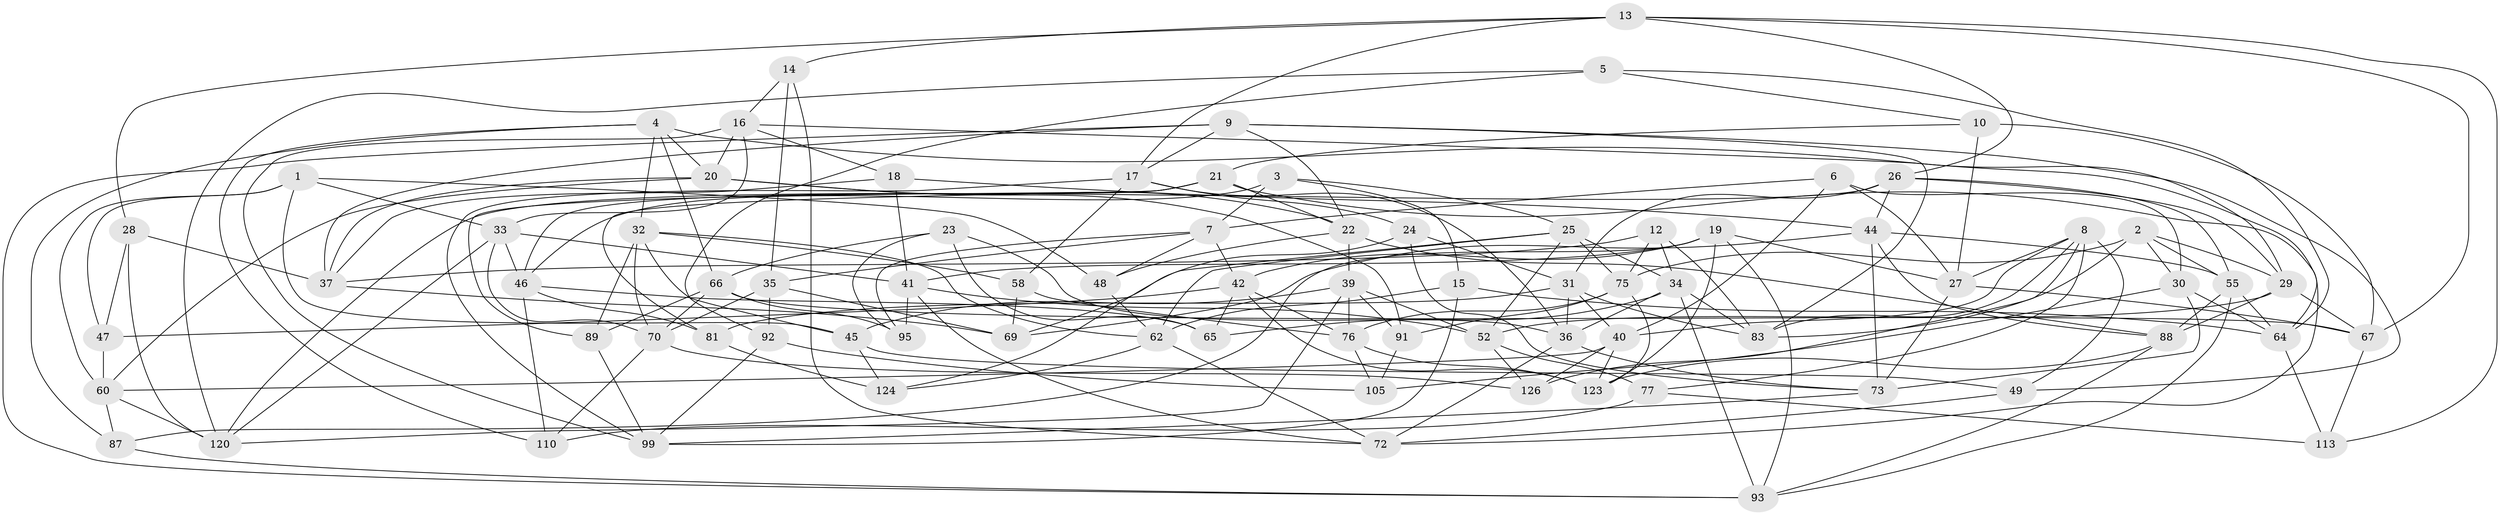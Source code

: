 // original degree distribution, {4: 1.0}
// Generated by graph-tools (version 1.1) at 2025/42/03/06/25 10:42:17]
// undirected, 79 vertices, 206 edges
graph export_dot {
graph [start="1"]
  node [color=gray90,style=filled];
  1 [super="+78"];
  2 [super="+103"];
  3;
  4 [super="+63"];
  5;
  6;
  7 [super="+74"];
  8 [super="+116"];
  9 [super="+11"];
  10;
  12;
  13 [super="+121"];
  14;
  15;
  16 [super="+118"];
  17 [super="+53"];
  18;
  19 [super="+61"];
  20 [super="+56"];
  21 [super="+59"];
  22 [super="+90"];
  23;
  24;
  25 [super="+96"];
  26 [super="+107"];
  27 [super="+86"];
  28;
  29 [super="+43"];
  30 [super="+38"];
  31 [super="+112"];
  32 [super="+100"];
  33 [super="+111"];
  34 [super="+57"];
  35 [super="+79"];
  36 [super="+125"];
  37 [super="+101"];
  39 [super="+71"];
  40 [super="+82"];
  41 [super="+54"];
  42 [super="+50"];
  44 [super="+117"];
  45 [super="+122"];
  46 [super="+51"];
  47;
  48;
  49;
  52 [super="+115"];
  55 [super="+129"];
  58;
  60 [super="+98"];
  62 [super="+94"];
  64 [super="+68"];
  65;
  66 [super="+85"];
  67 [super="+104"];
  69 [super="+80"];
  70 [super="+84"];
  72 [super="+114"];
  73 [super="+106"];
  75 [super="+108"];
  76 [super="+119"];
  77;
  81;
  83 [super="+102"];
  87;
  88 [super="+97"];
  89;
  91;
  92;
  93 [super="+130"];
  95;
  99 [super="+109"];
  105;
  110;
  113;
  120 [super="+128"];
  123 [super="+127"];
  124;
  126;
  1 -- 47;
  1 -- 48;
  1 -- 60;
  1 -- 45 [weight=2];
  1 -- 33;
  2 -- 55;
  2 -- 30 [weight=2];
  2 -- 75;
  2 -- 29;
  2 -- 83;
  3 -- 25;
  3 -- 15;
  3 -- 7;
  3 -- 46;
  4 -- 20;
  4 -- 64;
  4 -- 66;
  4 -- 110;
  4 -- 87;
  4 -- 32;
  5 -- 10;
  5 -- 120;
  5 -- 92;
  5 -- 64;
  6 -- 40;
  6 -- 7;
  6 -- 30;
  6 -- 27;
  7 -- 48;
  7 -- 35;
  7 -- 95;
  7 -- 42;
  8 -- 40;
  8 -- 49;
  8 -- 77;
  8 -- 126;
  8 -- 27;
  8 -- 83;
  9 -- 49;
  9 -- 93;
  9 -- 83;
  9 -- 17;
  9 -- 37;
  9 -- 22;
  10 -- 27;
  10 -- 21;
  10 -- 67;
  12 -- 83;
  12 -- 75;
  12 -- 37;
  12 -- 34;
  13 -- 113;
  13 -- 28;
  13 -- 26;
  13 -- 67;
  13 -- 14;
  13 -- 17;
  14 -- 16;
  14 -- 35;
  14 -- 72;
  15 -- 64;
  15 -- 99;
  15 -- 62;
  16 -- 20;
  16 -- 33;
  16 -- 18;
  16 -- 29;
  16 -- 99;
  17 -- 24;
  17 -- 36;
  17 -- 58;
  17 -- 99;
  18 -- 37;
  18 -- 41;
  18 -- 44;
  19 -- 93;
  19 -- 87;
  19 -- 41;
  19 -- 123;
  19 -- 42;
  19 -- 27;
  20 -- 60;
  20 -- 91;
  20 -- 37;
  20 -- 22;
  21 -- 22;
  21 -- 89;
  21 -- 72;
  21 -- 81;
  21 -- 46;
  22 -- 48;
  22 -- 88;
  22 -- 39;
  23 -- 66;
  23 -- 36;
  23 -- 65;
  23 -- 95;
  24 -- 124;
  24 -- 73;
  24 -- 31;
  25 -- 75;
  25 -- 69;
  25 -- 34;
  25 -- 52;
  25 -- 62;
  26 -- 31;
  26 -- 55;
  26 -- 120;
  26 -- 44;
  26 -- 29;
  27 -- 67;
  27 -- 73;
  28 -- 37;
  28 -- 47;
  28 -- 120;
  29 -- 67;
  29 -- 88;
  29 -- 52;
  30 -- 105;
  30 -- 73;
  30 -- 64;
  31 -- 81;
  31 -- 36;
  31 -- 40;
  31 -- 83;
  32 -- 89;
  32 -- 45;
  32 -- 70;
  32 -- 58;
  32 -- 62;
  33 -- 70;
  33 -- 120;
  33 -- 46;
  33 -- 41;
  34 -- 65;
  34 -- 36;
  34 -- 93;
  34 -- 83;
  35 -- 69 [weight=2];
  35 -- 92;
  35 -- 70;
  36 -- 73;
  36 -- 72;
  37 -- 69;
  39 -- 45;
  39 -- 52;
  39 -- 120;
  39 -- 91;
  39 -- 76;
  40 -- 60;
  40 -- 126;
  40 -- 123;
  41 -- 95;
  41 -- 72;
  41 -- 52;
  42 -- 123;
  42 -- 65;
  42 -- 76;
  42 -- 47;
  44 -- 69;
  44 -- 88;
  44 -- 73;
  44 -- 55;
  45 -- 124;
  45 -- 49;
  46 -- 110;
  46 -- 65;
  46 -- 81;
  47 -- 60;
  48 -- 62;
  49 -- 72;
  52 -- 126;
  52 -- 77;
  55 -- 64;
  55 -- 88;
  55 -- 93;
  58 -- 69;
  58 -- 76;
  60 -- 87;
  60 -- 120;
  62 -- 124;
  62 -- 72;
  64 -- 113;
  66 -- 89;
  66 -- 95;
  66 -- 70;
  66 -- 67;
  67 -- 113;
  70 -- 126;
  70 -- 110;
  73 -- 99;
  75 -- 91;
  75 -- 76;
  75 -- 123;
  76 -- 105;
  76 -- 123;
  77 -- 113;
  77 -- 110;
  81 -- 124;
  87 -- 93;
  88 -- 123;
  88 -- 93;
  89 -- 99;
  91 -- 105;
  92 -- 105;
  92 -- 99;
}
